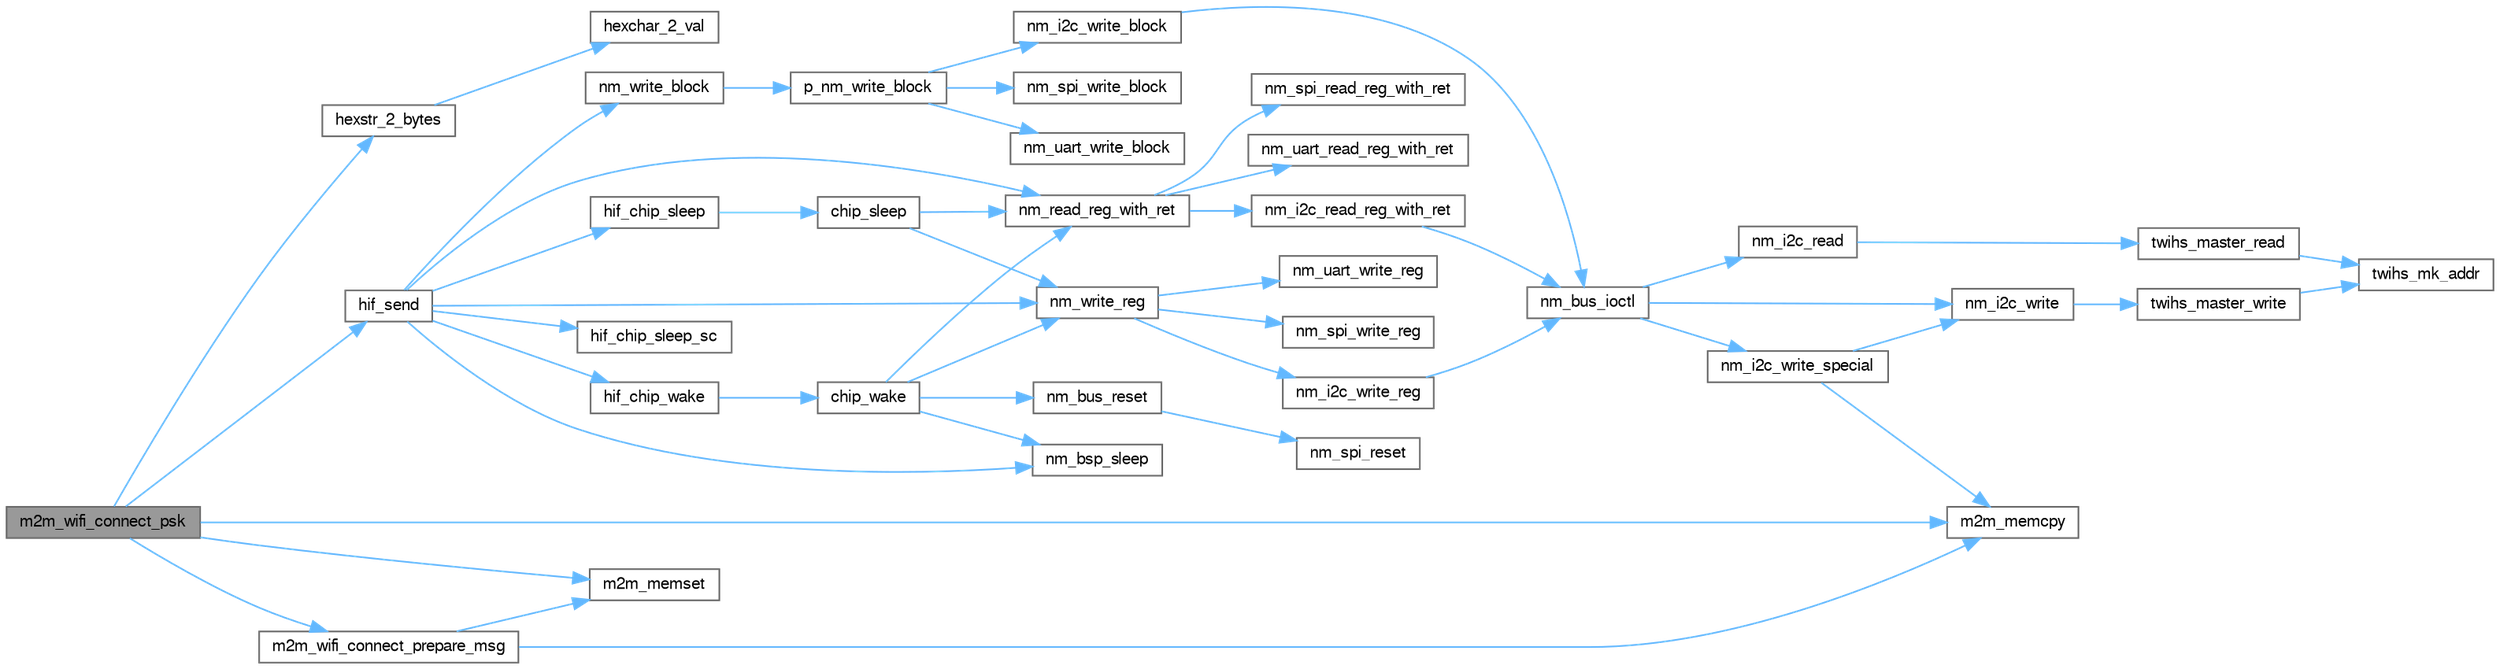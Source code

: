 digraph "m2m_wifi_connect_psk"
{
 // LATEX_PDF_SIZE
  bgcolor="transparent";
  edge [fontname=FreeSans,fontsize=10,labelfontname=FreeSans,labelfontsize=10];
  node [fontname=FreeSans,fontsize=10,shape=box,height=0.2,width=0.4];
  rankdir="LR";
  Node1 [label="m2m_wifi_connect_psk",height=0.2,width=0.4,color="gray40", fillcolor="grey60", style="filled", fontcolor="black",tooltip="Asynchronous API to connect to an access point using WPA(2) PSK authentication."];
  Node1 -> Node2 [color="steelblue1",style="solid"];
  Node2 [label="hexstr_2_bytes",height=0.2,width=0.4,color="grey40", fillcolor="white", style="filled",URL="$group___c_o_m_m_o_n_a_p_i.html#ga3e2465566e79389652acdb986aaff3c7",tooltip="Converts a string of hex characters to bytes."];
  Node2 -> Node3 [color="steelblue1",style="solid"];
  Node3 [label="hexchar_2_val",height=0.2,width=0.4,color="grey40", fillcolor="white", style="filled",URL="$nm__common_8c.html#afcba701a8307c66c1f6243c4c51b9448",tooltip=" "];
  Node1 -> Node4 [color="steelblue1",style="solid"];
  Node4 [label="hif_send",height=0.2,width=0.4,color="grey40", fillcolor="white", style="filled",URL="$m2m__hif_8c.html#a13ba8ad11b2ac39516ca787386d16ce0",tooltip="Send packet using host interface."];
  Node4 -> Node5 [color="steelblue1",style="solid"];
  Node5 [label="hif_chip_sleep",height=0.2,width=0.4,color="grey40", fillcolor="white", style="filled",URL="$m2m__hif_8c.html#a41d3f660265e122cbd7417ea8754e8dd",tooltip="To make the chip sleep."];
  Node5 -> Node6 [color="steelblue1",style="solid"];
  Node6 [label="chip_sleep",height=0.2,width=0.4,color="grey40", fillcolor="white", style="filled",URL="$nmasic_8c.html#a624e7923184968631a2eb86938d6f3ba",tooltip=" "];
  Node6 -> Node7 [color="steelblue1",style="solid"];
  Node7 [label="nm_read_reg_with_ret",height=0.2,width=0.4,color="grey40", fillcolor="white", style="filled",URL="$nmbus_8c.html#a475d273d8342f3f5c2a00e2887bf1b4f",tooltip=" "];
  Node7 -> Node8 [color="steelblue1",style="solid"];
  Node8 [label="nm_i2c_read_reg_with_ret",height=0.2,width=0.4,color="grey40", fillcolor="white", style="filled",URL="$nmi2c_8c.html#aa653cd4fd522820cd784c6328f372261",tooltip=" "];
  Node8 -> Node9 [color="steelblue1",style="solid"];
  Node9 [label="nm_bus_ioctl",height=0.2,width=0.4,color="grey40", fillcolor="white", style="filled",URL="$nm__bus__wrapper__same70_8c.html#aa98500dc13748397906e03440fb3892a",tooltip=" "];
  Node9 -> Node10 [color="steelblue1",style="solid"];
  Node10 [label="nm_i2c_read",height=0.2,width=0.4,color="grey40", fillcolor="white", style="filled",URL="$nm__bus__wrapper__same70_8c.html#a1240741839c5fb2592be8c34341aec6e",tooltip=" "];
  Node10 -> Node11 [color="steelblue1",style="solid"];
  Node11 [label="twihs_master_read",height=0.2,width=0.4,color="grey40", fillcolor="white", style="filled",URL="$group__sam__drivers__twihs__group.html#ga979e157165aa2b5e3e6d1e9ee608d5b7",tooltip="Read multiple bytes from a TWIHS compatible slave device."];
  Node11 -> Node12 [color="steelblue1",style="solid"];
  Node12 [label="twihs_mk_addr",height=0.2,width=0.4,color="grey40", fillcolor="white", style="filled",URL="$group__sam__drivers__twihs__group.html#gaca9e29e230ee2774cfc3dc7ed497f887",tooltip="Construct the TWIHS module address register field."];
  Node9 -> Node13 [color="steelblue1",style="solid"];
  Node13 [label="nm_i2c_write",height=0.2,width=0.4,color="grey40", fillcolor="white", style="filled",URL="$nm__bus__wrapper__same70_8c.html#afd98b5c0c472d424143edff9e8692624",tooltip=" "];
  Node13 -> Node14 [color="steelblue1",style="solid"];
  Node14 [label="twihs_master_write",height=0.2,width=0.4,color="grey40", fillcolor="white", style="filled",URL="$group__sam__drivers__twihs__group.html#ga6518c8674e646fbb67e8e91930e7f47a",tooltip="Write multiple bytes to a TWIHS compatible slave device."];
  Node14 -> Node12 [color="steelblue1",style="solid"];
  Node9 -> Node15 [color="steelblue1",style="solid"];
  Node15 [label="nm_i2c_write_special",height=0.2,width=0.4,color="grey40", fillcolor="white", style="filled",URL="$nm__bus__wrapper__same70_8c.html#a471c97b3665281f2df10ccff14d5e537",tooltip=" "];
  Node15 -> Node16 [color="steelblue1",style="solid"];
  Node16 [label="m2m_memcpy",height=0.2,width=0.4,color="grey40", fillcolor="white", style="filled",URL="$group___c_o_m_m_o_n_a_p_i.html#ga28b094db63be31612f7d2c5af692d3a5",tooltip="Copy specified number of bytes from source buffer to destination buffer."];
  Node15 -> Node13 [color="steelblue1",style="solid"];
  Node7 -> Node17 [color="steelblue1",style="solid"];
  Node17 [label="nm_spi_read_reg_with_ret",height=0.2,width=0.4,color="grey40", fillcolor="white", style="filled",URL="$nmspi_8h.html#aae92c14d16f00b293e10a8a3a86f9095",tooltip=" "];
  Node7 -> Node18 [color="steelblue1",style="solid"];
  Node18 [label="nm_uart_read_reg_with_ret",height=0.2,width=0.4,color="grey40", fillcolor="white", style="filled",URL="$nmuart_8h.html#a5ddecb766fd8041b0a2ff7f553f8183e",tooltip=" "];
  Node6 -> Node19 [color="steelblue1",style="solid"];
  Node19 [label="nm_write_reg",height=0.2,width=0.4,color="grey40", fillcolor="white", style="filled",URL="$nmbus_8c.html#a6a7d6b943cea86630575707ef80e09f9",tooltip=" "];
  Node19 -> Node20 [color="steelblue1",style="solid"];
  Node20 [label="nm_i2c_write_reg",height=0.2,width=0.4,color="grey40", fillcolor="white", style="filled",URL="$nmi2c_8c.html#a1bd0dd974a31b39146c20717bd6b7991",tooltip=" "];
  Node20 -> Node9 [color="steelblue1",style="solid"];
  Node19 -> Node21 [color="steelblue1",style="solid"];
  Node21 [label="nm_spi_write_reg",height=0.2,width=0.4,color="grey40", fillcolor="white", style="filled",URL="$nmspi_8h.html#a8e4e4efa9b987e6eed4c23b848248a32",tooltip=" "];
  Node19 -> Node22 [color="steelblue1",style="solid"];
  Node22 [label="nm_uart_write_reg",height=0.2,width=0.4,color="grey40", fillcolor="white", style="filled",URL="$nmuart_8h.html#a8d6ab67f8e0106126ba1748e68cd943c",tooltip=" "];
  Node4 -> Node23 [color="steelblue1",style="solid"];
  Node23 [label="hif_chip_sleep_sc",height=0.2,width=0.4,color="grey40", fillcolor="white", style="filled",URL="$m2m__hif_8c.html#a756a9c1154d55efd6c7924ef1ace5e75",tooltip="To clear the chip sleep but keep the chip sleep."];
  Node4 -> Node24 [color="steelblue1",style="solid"];
  Node24 [label="hif_chip_wake",height=0.2,width=0.4,color="grey40", fillcolor="white", style="filled",URL="$m2m__hif_8c.html#a88c8f023679d14d6866b80c9275db686",tooltip="To Wakeup the chip."];
  Node24 -> Node25 [color="steelblue1",style="solid"];
  Node25 [label="chip_wake",height=0.2,width=0.4,color="grey40", fillcolor="white", style="filled",URL="$nmasic_8c.html#abe05d6f4afa80ace3bd105d63dceda52",tooltip=" "];
  Node25 -> Node26 [color="steelblue1",style="solid"];
  Node26 [label="nm_bsp_sleep",height=0.2,width=0.4,color="grey40", fillcolor="white", style="filled",URL="$group___nm_bsp_sleep_fn.html#gadbf38ddf0138d8e0a4e4720909a7b081",tooltip="Used to put the host to sleep for the specified duration (in milliseconds). Forcing the host to sleep..."];
  Node25 -> Node27 [color="steelblue1",style="solid"];
  Node27 [label="nm_bus_reset",height=0.2,width=0.4,color="grey40", fillcolor="white", style="filled",URL="$nmbus_8c.html#a47e65a88a8262359d46de3cb869f481e",tooltip="reset bus interface"];
  Node27 -> Node28 [color="steelblue1",style="solid"];
  Node28 [label="nm_spi_reset",height=0.2,width=0.4,color="grey40", fillcolor="white", style="filled",URL="$nmspi_8h.html#a2277b874c5554c7f0675fcd5543aa6c0",tooltip="reset the SPI"];
  Node25 -> Node7 [color="steelblue1",style="solid"];
  Node25 -> Node19 [color="steelblue1",style="solid"];
  Node4 -> Node26 [color="steelblue1",style="solid"];
  Node4 -> Node7 [color="steelblue1",style="solid"];
  Node4 -> Node29 [color="steelblue1",style="solid"];
  Node29 [label="nm_write_block",height=0.2,width=0.4,color="grey40", fillcolor="white", style="filled",URL="$nmbus_8c.html#afb924df7f944a8137cd51069512661cf",tooltip=" "];
  Node29 -> Node30 [color="steelblue1",style="solid"];
  Node30 [label="p_nm_write_block",height=0.2,width=0.4,color="grey40", fillcolor="white", style="filled",URL="$nmbus_8c.html#a81ed1ef0558d7051509ba9c17b094ac7",tooltip=" "];
  Node30 -> Node31 [color="steelblue1",style="solid"];
  Node31 [label="nm_i2c_write_block",height=0.2,width=0.4,color="grey40", fillcolor="white", style="filled",URL="$nmi2c_8c.html#ac22360c7cd5368880a6543bb73e29970",tooltip=" "];
  Node31 -> Node9 [color="steelblue1",style="solid"];
  Node30 -> Node32 [color="steelblue1",style="solid"];
  Node32 [label="nm_spi_write_block",height=0.2,width=0.4,color="grey40", fillcolor="white", style="filled",URL="$nmspi_8h.html#a49c8f196f4c41f481a06e359147484ca",tooltip=" "];
  Node30 -> Node33 [color="steelblue1",style="solid"];
  Node33 [label="nm_uart_write_block",height=0.2,width=0.4,color="grey40", fillcolor="white", style="filled",URL="$nmuart_8h.html#af3e3a2d30119f8703486ce50d601819f",tooltip=" "];
  Node4 -> Node19 [color="steelblue1",style="solid"];
  Node1 -> Node16 [color="steelblue1",style="solid"];
  Node1 -> Node34 [color="steelblue1",style="solid"];
  Node34 [label="m2m_memset",height=0.2,width=0.4,color="grey40", fillcolor="white", style="filled",URL="$group___c_o_m_m_o_n_a_p_i.html#ga245e71a174d65f12926883f76752df93",tooltip="Set specified number of data bytes in specified data buffer to specified value."];
  Node1 -> Node35 [color="steelblue1",style="solid"];
  Node35 [label="m2m_wifi_connect_prepare_msg",height=0.2,width=0.4,color="grey40", fillcolor="white", style="filled",URL="$group__winc1500__group.html#ga1fe8d77614b61ac76944671f58a5b819",tooltip=" "];
  Node35 -> Node16 [color="steelblue1",style="solid"];
  Node35 -> Node34 [color="steelblue1",style="solid"];
}
